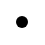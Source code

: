 <mxfile>
    <diagram id="94Q6he-nozRvGoJybKdx" name="Page-1">
        <mxGraphModel dx="1095" dy="779" grid="1" gridSize="10" guides="1" tooltips="1" connect="1" arrows="1" fold="1" page="1" pageScale="1" pageWidth="850" pageHeight="1100" math="0" shadow="0">
            <root>
                <mxCell id="0"/>
                <mxCell id="1" parent="0"/>
                <mxCell id="2" value="" style="shape=waypoint;sketch=0;fillStyle=solid;size=6;pointerEvents=1;points=[];fillColor=none;resizable=0;rotatable=0;perimeter=centerPerimeter;snapToPoint=1;" vertex="1" parent="1">
                    <mxGeometry x="405" y="110" width="20" height="20" as="geometry"/>
                </mxCell>
            </root>
        </mxGraphModel>
    </diagram>
</mxfile>